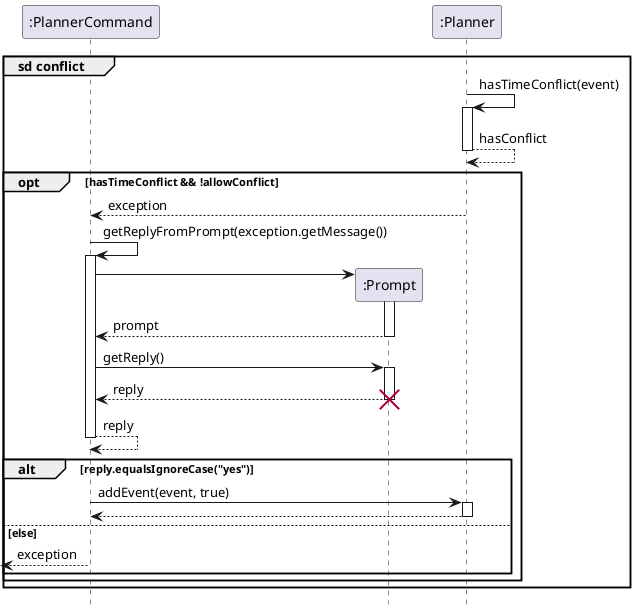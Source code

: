 @startuml
'https://plantuml.com/sequence-diagram

hide footbox

participant ":PlannerCommand" as plc
participant ":Prompt" as prompt
participant ":Planner" as planner

group sd conflict

planner -> planner : hasTimeConflict(event)
activate planner

planner --> planner : hasConflict
deactivate planner

opt hasTimeConflict && !allowConflict

planner --> plc : exception

plc -> plc : getReplyFromPrompt(exception.getMessage())
activate plc

create prompt
plc -> prompt
activate prompt

prompt --> plc : prompt
deactivate prompt

plc -> prompt : getReply()
activate prompt

prompt --> plc : reply
deactivate prompt

destroy prompt

plc --> plc : reply
deactivate plc

alt reply.equalsIgnoreCase("yes")

plc -> planner : addEvent(event, true)
activate planner

planner --> plc
deactivate planner

else else

plc-->[ : exception

end
end
end

@enduml